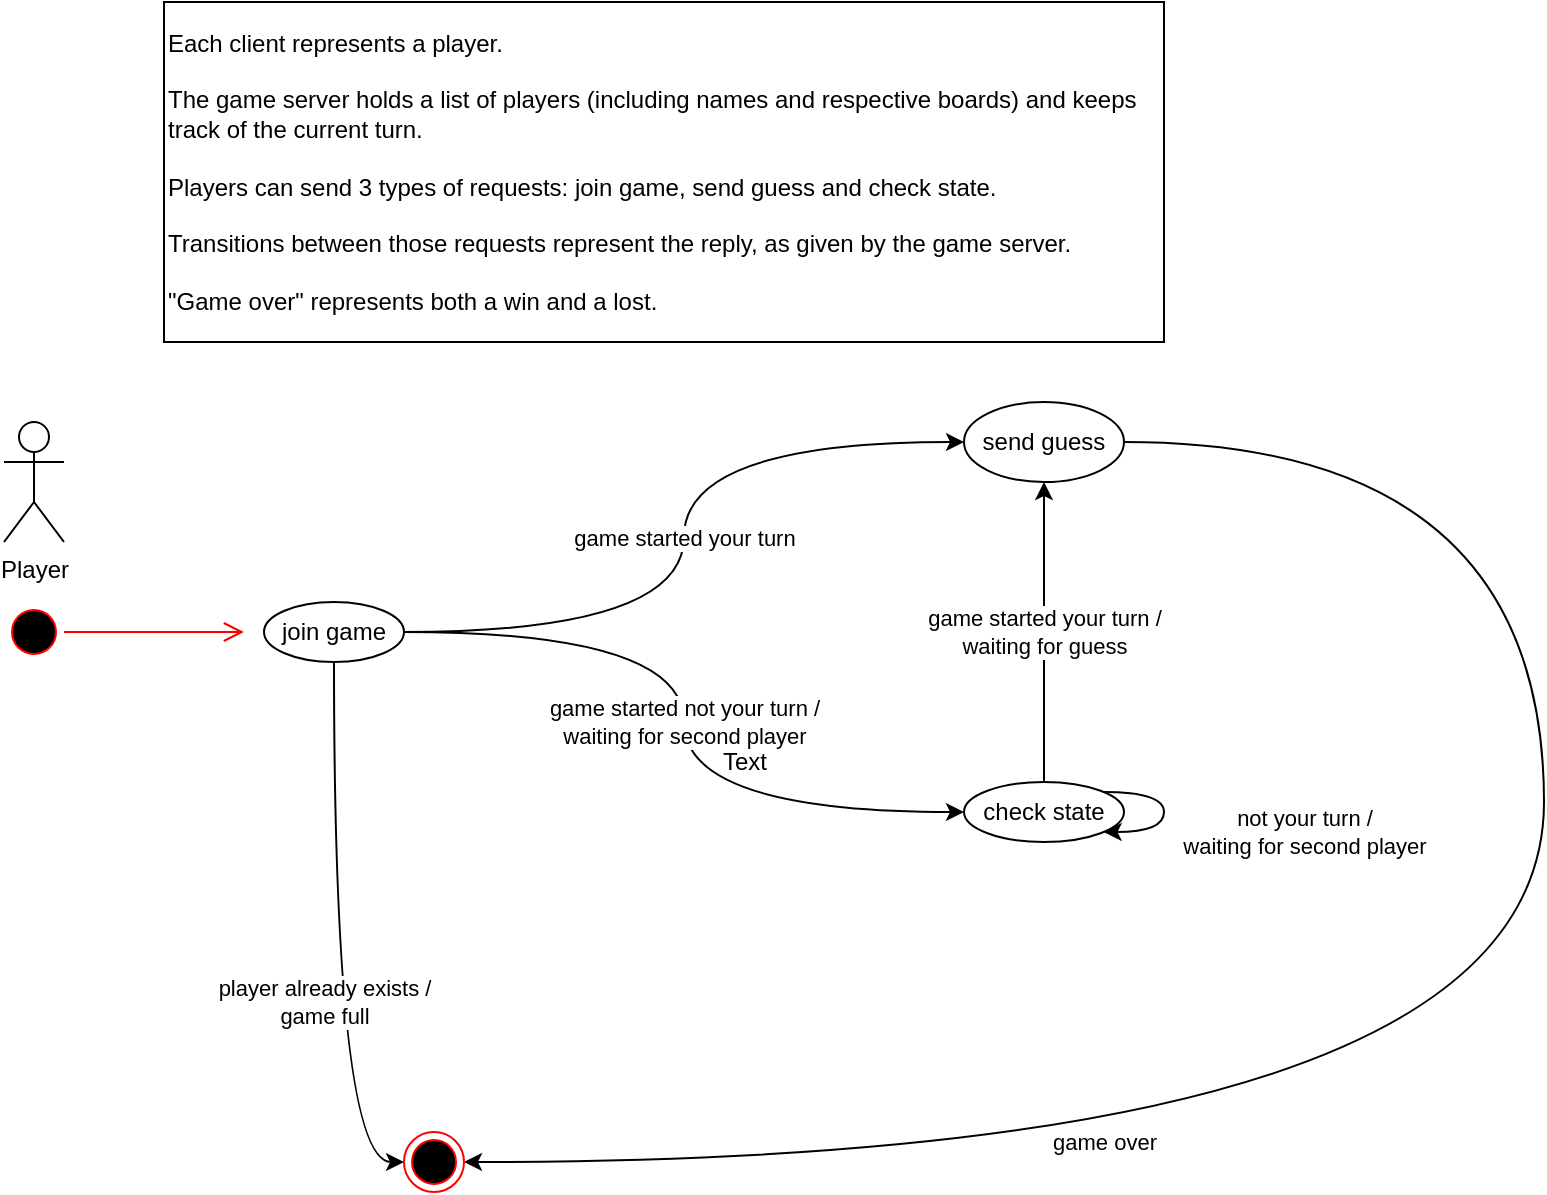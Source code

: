 <mxfile version="13.4.5" type="device"><diagram id="CGe4WP2cBjm7-lriTWZY" name="Page-1"><mxGraphModel dx="1422" dy="783" grid="1" gridSize="10" guides="1" tooltips="1" connect="1" arrows="1" fold="1" page="1" pageScale="1" pageWidth="827" pageHeight="1169" math="0" shadow="0"><root><mxCell id="0"/><mxCell id="1" parent="0"/><mxCell id="_KISrEPpZfUuQRsIuhyT-3" value="" style="ellipse;html=1;shape=startState;fillColor=#000000;strokeColor=#ff0000;" vertex="1" parent="1"><mxGeometry x="40" y="320" width="30" height="30" as="geometry"/></mxCell><mxCell id="_KISrEPpZfUuQRsIuhyT-4" value="" style="edgeStyle=orthogonalEdgeStyle;html=1;verticalAlign=bottom;endArrow=open;endSize=8;strokeColor=#ff0000;" edge="1" source="_KISrEPpZfUuQRsIuhyT-3" parent="1"><mxGeometry relative="1" as="geometry"><mxPoint x="160" y="335" as="targetPoint"/></mxGeometry></mxCell><mxCell id="_KISrEPpZfUuQRsIuhyT-13" value="game started your turn" style="edgeStyle=orthogonalEdgeStyle;orthogonalLoop=1;jettySize=auto;html=1;entryX=0;entryY=0.5;entryDx=0;entryDy=0;curved=1;" edge="1" parent="1" source="_KISrEPpZfUuQRsIuhyT-5" target="_KISrEPpZfUuQRsIuhyT-11"><mxGeometry relative="1" as="geometry"/></mxCell><mxCell id="_KISrEPpZfUuQRsIuhyT-14" value="game started not your turn /&lt;br&gt;waiting for second player" style="edgeStyle=orthogonalEdgeStyle;orthogonalLoop=1;jettySize=auto;html=1;entryX=0;entryY=0.5;entryDx=0;entryDy=0;curved=1;" edge="1" parent="1" source="_KISrEPpZfUuQRsIuhyT-5" target="_KISrEPpZfUuQRsIuhyT-12"><mxGeometry relative="1" as="geometry"/></mxCell><mxCell id="_KISrEPpZfUuQRsIuhyT-16" value="player already exists /&lt;br&gt;game full" style="edgeStyle=orthogonalEdgeStyle;orthogonalLoop=1;jettySize=auto;html=1;entryX=0;entryY=0.5;entryDx=0;entryDy=0;curved=1;" edge="1" parent="1" source="_KISrEPpZfUuQRsIuhyT-5" target="_KISrEPpZfUuQRsIuhyT-15"><mxGeometry x="0.193" y="-5" relative="1" as="geometry"><mxPoint x="380" y="335" as="targetPoint"/><mxPoint as="offset"/></mxGeometry></mxCell><mxCell id="_KISrEPpZfUuQRsIuhyT-5" value="join game" style="ellipse;whiteSpace=wrap;html=1;" vertex="1" parent="1"><mxGeometry x="170" y="320" width="70" height="30" as="geometry"/></mxCell><mxCell id="_KISrEPpZfUuQRsIuhyT-21" value="game over" style="edgeStyle=orthogonalEdgeStyle;curved=1;orthogonalLoop=1;jettySize=auto;html=1;entryX=1;entryY=0.5;entryDx=0;entryDy=0;" edge="1" parent="1" source="_KISrEPpZfUuQRsIuhyT-11" target="_KISrEPpZfUuQRsIuhyT-15"><mxGeometry x="0.423" y="-10" relative="1" as="geometry"><Array as="points"><mxPoint x="810" y="240"/><mxPoint x="810" y="600"/></Array><mxPoint as="offset"/></mxGeometry></mxCell><mxCell id="_KISrEPpZfUuQRsIuhyT-11" value="send guess" style="ellipse;whiteSpace=wrap;html=1;" vertex="1" parent="1"><mxGeometry x="520" y="220" width="80" height="40" as="geometry"/></mxCell><mxCell id="_KISrEPpZfUuQRsIuhyT-22" value="game started your turn /&lt;br&gt;waiting for guess" style="edgeStyle=orthogonalEdgeStyle;curved=1;orthogonalLoop=1;jettySize=auto;html=1;entryX=0.5;entryY=1;entryDx=0;entryDy=0;" edge="1" parent="1" source="_KISrEPpZfUuQRsIuhyT-12" target="_KISrEPpZfUuQRsIuhyT-11"><mxGeometry relative="1" as="geometry"/></mxCell><mxCell id="_KISrEPpZfUuQRsIuhyT-12" value="check state" style="ellipse;whiteSpace=wrap;html=1;" vertex="1" parent="1"><mxGeometry x="520" y="410" width="80" height="30" as="geometry"/></mxCell><mxCell id="_KISrEPpZfUuQRsIuhyT-15" value="" style="ellipse;html=1;shape=endState;fillColor=#000000;strokeColor=#ff0000;" vertex="1" parent="1"><mxGeometry x="240" y="585" width="30" height="30" as="geometry"/></mxCell><mxCell id="_KISrEPpZfUuQRsIuhyT-17" value="&lt;span style=&quot;color: rgb(0 , 0 , 0) ; font-family: &amp;#34;helvetica&amp;#34; ; font-size: 11px ; font-style: normal ; font-weight: 400 ; letter-spacing: normal ; text-align: center ; text-indent: 0px ; text-transform: none ; word-spacing: 0px ; background-color: rgb(255 , 255 , 255) ; display: inline ; float: none&quot;&gt;not your turn /&lt;/span&gt;&lt;br style=&quot;color: rgb(0 , 0 , 0) ; font-family: &amp;#34;helvetica&amp;#34; ; font-size: 11px ; font-style: normal ; font-weight: 400 ; letter-spacing: normal ; text-align: center ; text-indent: 0px ; text-transform: none ; word-spacing: 0px&quot;&gt;&lt;span style=&quot;color: rgb(0 , 0 , 0) ; font-family: &amp;#34;helvetica&amp;#34; ; font-size: 11px ; font-style: normal ; font-weight: 400 ; letter-spacing: normal ; text-align: center ; text-indent: 0px ; text-transform: none ; word-spacing: 0px ; background-color: rgb(255 , 255 , 255) ; display: inline ; float: none&quot;&gt;waiting for second player&lt;/span&gt;" style="edgeStyle=orthogonalEdgeStyle;orthogonalLoop=1;jettySize=auto;html=1;curved=1;" edge="1" parent="1" source="_KISrEPpZfUuQRsIuhyT-12" target="_KISrEPpZfUuQRsIuhyT-12"><mxGeometry x="0.249" y="-70" relative="1" as="geometry"><mxPoint x="70" y="70" as="offset"/></mxGeometry></mxCell><mxCell id="_KISrEPpZfUuQRsIuhyT-23" value="Player" style="shape=umlActor;verticalLabelPosition=bottom;verticalAlign=top;html=1;outlineConnect=0;" vertex="1" parent="1"><mxGeometry x="40" y="230" width="30" height="60" as="geometry"/></mxCell><mxCell id="_KISrEPpZfUuQRsIuhyT-25" value="Each client represents a player.&lt;br&gt;&lt;br&gt;The game server holds a list of players (including names and respective boards) and keeps track of the current turn.&lt;br&gt;&lt;br&gt;Players can send 3 types of requests: join game, send guess and check state.&lt;br&gt;&lt;br&gt;Transitions between those requests represent the reply, as given by the game server.&lt;br&gt;&lt;br&gt;&quot;Game over&quot; represents both a win and a lost." style="rounded=0;whiteSpace=wrap;html=1;align=left;" vertex="1" parent="1"><mxGeometry x="120" y="20" width="500" height="170" as="geometry"/></mxCell><mxCell id="_KISrEPpZfUuQRsIuhyT-26" value="Text" style="text;html=1;resizable=0;autosize=1;align=center;verticalAlign=middle;points=[];fillColor=none;strokeColor=none;rounded=0;" vertex="1" parent="1"><mxGeometry x="390" y="390" width="40" height="20" as="geometry"/></mxCell></root></mxGraphModel></diagram></mxfile>